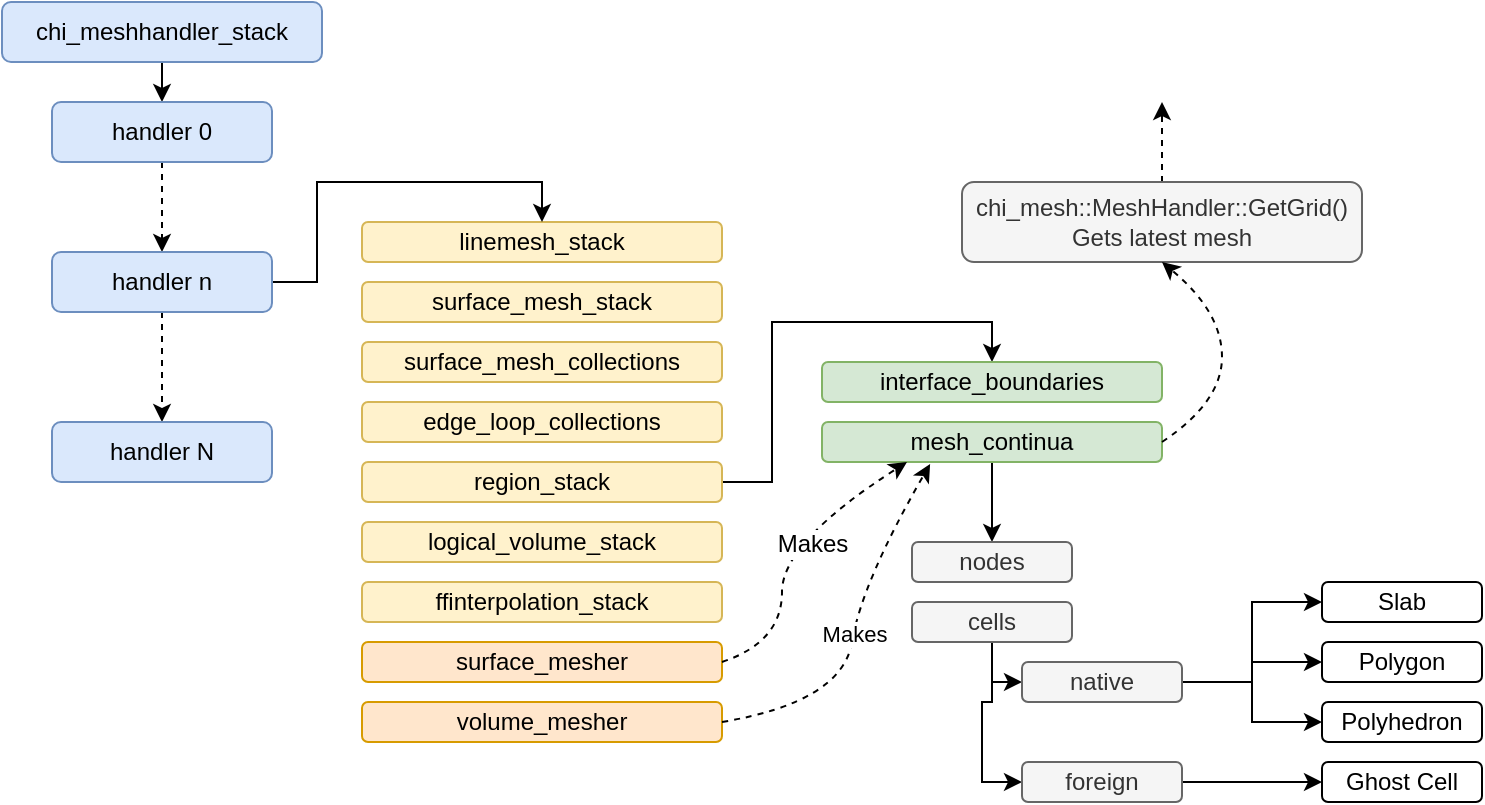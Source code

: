 <mxfile version="12.9.9" type="device"><diagram id="TG2PHbxf2ZxGfyTD6Fmd" name="Page-1"><mxGraphModel dx="1106" dy="768" grid="1" gridSize="10" guides="1" tooltips="1" connect="1" arrows="1" fold="1" page="1" pageScale="1" pageWidth="850" pageHeight="1100" math="0" shadow="0"><root><mxCell id="0"/><mxCell id="1" parent="0"/><mxCell id="spp2LCIOngh52fm9JzNg-15" style="edgeStyle=orthogonalEdgeStyle;rounded=0;orthogonalLoop=1;jettySize=auto;html=1;exitX=0.5;exitY=1;exitDx=0;exitDy=0;entryX=0.5;entryY=0;entryDx=0;entryDy=0;" parent="1" source="spp2LCIOngh52fm9JzNg-1" target="spp2LCIOngh52fm9JzNg-12" edge="1"><mxGeometry relative="1" as="geometry"/></mxCell><mxCell id="spp2LCIOngh52fm9JzNg-1" value="chi_meshhandler_stack" style="rounded=1;whiteSpace=wrap;html=1;fillColor=#dae8fc;strokeColor=#6c8ebf;" parent="1" vertex="1"><mxGeometry x="90" y="100" width="160" height="30" as="geometry"/></mxCell><mxCell id="spp2LCIOngh52fm9JzNg-2" value="surface_mesh_stack" style="rounded=1;whiteSpace=wrap;html=1;align=center;fillColor=#fff2cc;strokeColor=#d6b656;" parent="1" vertex="1"><mxGeometry x="270" y="240" width="180" height="20" as="geometry"/></mxCell><mxCell id="spp2LCIOngh52fm9JzNg-22" style="edgeStyle=orthogonalEdgeStyle;rounded=0;orthogonalLoop=1;jettySize=auto;html=1;exitX=1;exitY=0.5;exitDx=0;exitDy=0;entryX=0.5;entryY=0;entryDx=0;entryDy=0;" parent="1" source="spp2LCIOngh52fm9JzNg-3" target="spp2LCIOngh52fm9JzNg-19" edge="1"><mxGeometry relative="1" as="geometry"/></mxCell><mxCell id="spp2LCIOngh52fm9JzNg-3" value="region_stack" style="rounded=1;whiteSpace=wrap;html=1;align=center;fillColor=#fff2cc;strokeColor=#d6b656;" parent="1" vertex="1"><mxGeometry x="270" y="330" width="180" height="20" as="geometry"/></mxCell><mxCell id="spp2LCIOngh52fm9JzNg-4" value="linemesh_stack" style="rounded=1;whiteSpace=wrap;html=1;align=center;fillColor=#fff2cc;strokeColor=#d6b656;" parent="1" vertex="1"><mxGeometry x="270" y="210" width="180" height="20" as="geometry"/></mxCell><mxCell id="spp2LCIOngh52fm9JzNg-5" value="logical_volume_stack" style="rounded=1;whiteSpace=wrap;html=1;align=center;fillColor=#fff2cc;strokeColor=#d6b656;" parent="1" vertex="1"><mxGeometry x="270" y="360" width="180" height="20" as="geometry"/></mxCell><mxCell id="spp2LCIOngh52fm9JzNg-6" value="edge_loop_collections" style="rounded=1;whiteSpace=wrap;html=1;align=center;fillColor=#fff2cc;strokeColor=#d6b656;" parent="1" vertex="1"><mxGeometry x="270" y="300" width="180" height="20" as="geometry"/></mxCell><mxCell id="spp2LCIOngh52fm9JzNg-8" value="surface_mesh_collections" style="rounded=1;whiteSpace=wrap;html=1;align=center;fillColor=#fff2cc;strokeColor=#d6b656;" parent="1" vertex="1"><mxGeometry x="270" y="270" width="180" height="20" as="geometry"/></mxCell><mxCell id="spp2LCIOngh52fm9JzNg-9" value="ffinterpolation_stack" style="rounded=1;whiteSpace=wrap;html=1;align=center;fillColor=#fff2cc;strokeColor=#d6b656;" parent="1" vertex="1"><mxGeometry x="270" y="390" width="180" height="20" as="geometry"/></mxCell><mxCell id="spp2LCIOngh52fm9JzNg-10" value="surface_mesher" style="rounded=1;whiteSpace=wrap;html=1;align=center;fillColor=#ffe6cc;strokeColor=#d79b00;" parent="1" vertex="1"><mxGeometry x="270" y="420" width="180" height="20" as="geometry"/></mxCell><mxCell id="spp2LCIOngh52fm9JzNg-11" value="volume_mesher" style="rounded=1;whiteSpace=wrap;html=1;align=center;fillColor=#ffe6cc;strokeColor=#d79b00;" parent="1" vertex="1"><mxGeometry x="270" y="450" width="180" height="20" as="geometry"/></mxCell><mxCell id="spp2LCIOngh52fm9JzNg-16" style="edgeStyle=orthogonalEdgeStyle;rounded=0;orthogonalLoop=1;jettySize=auto;html=1;exitX=0.5;exitY=1;exitDx=0;exitDy=0;entryX=0.5;entryY=0;entryDx=0;entryDy=0;dashed=1;" parent="1" source="spp2LCIOngh52fm9JzNg-12" target="spp2LCIOngh52fm9JzNg-13" edge="1"><mxGeometry relative="1" as="geometry"/></mxCell><mxCell id="spp2LCIOngh52fm9JzNg-12" value="handler 0" style="rounded=1;whiteSpace=wrap;html=1;fillColor=#dae8fc;strokeColor=#6c8ebf;" parent="1" vertex="1"><mxGeometry x="115" y="150" width="110" height="30" as="geometry"/></mxCell><mxCell id="spp2LCIOngh52fm9JzNg-17" style="edgeStyle=orthogonalEdgeStyle;rounded=0;orthogonalLoop=1;jettySize=auto;html=1;exitX=0.5;exitY=1;exitDx=0;exitDy=0;dashed=1;" parent="1" source="spp2LCIOngh52fm9JzNg-13" target="spp2LCIOngh52fm9JzNg-14" edge="1"><mxGeometry relative="1" as="geometry"/></mxCell><mxCell id="spp2LCIOngh52fm9JzNg-18" style="edgeStyle=orthogonalEdgeStyle;rounded=0;orthogonalLoop=1;jettySize=auto;html=1;exitX=1;exitY=0.5;exitDx=0;exitDy=0;entryX=0.5;entryY=0;entryDx=0;entryDy=0;" parent="1" source="spp2LCIOngh52fm9JzNg-13" target="spp2LCIOngh52fm9JzNg-4" edge="1"><mxGeometry relative="1" as="geometry"/></mxCell><mxCell id="spp2LCIOngh52fm9JzNg-13" value="handler n" style="rounded=1;whiteSpace=wrap;html=1;fillColor=#dae8fc;strokeColor=#6c8ebf;" parent="1" vertex="1"><mxGeometry x="115" y="225" width="110" height="30" as="geometry"/></mxCell><mxCell id="spp2LCIOngh52fm9JzNg-14" value="handler N" style="rounded=1;whiteSpace=wrap;html=1;fillColor=#dae8fc;strokeColor=#6c8ebf;" parent="1" vertex="1"><mxGeometry x="115" y="310" width="110" height="30" as="geometry"/></mxCell><mxCell id="spp2LCIOngh52fm9JzNg-19" value="interface_boundaries" style="rounded=1;whiteSpace=wrap;html=1;align=center;fillColor=#d5e8d4;strokeColor=#82b366;" parent="1" vertex="1"><mxGeometry x="500" y="280" width="170" height="20" as="geometry"/></mxCell><mxCell id="spp2LCIOngh52fm9JzNg-29" style="edgeStyle=orthogonalEdgeStyle;rounded=0;orthogonalLoop=1;jettySize=auto;html=1;exitX=0.5;exitY=1;exitDx=0;exitDy=0;entryX=0.5;entryY=0;entryDx=0;entryDy=0;" parent="1" source="spp2LCIOngh52fm9JzNg-21" target="spp2LCIOngh52fm9JzNg-23" edge="1"><mxGeometry relative="1" as="geometry"/></mxCell><mxCell id="spp2LCIOngh52fm9JzNg-21" value="mesh_continua" style="rounded=1;whiteSpace=wrap;html=1;align=center;fillColor=#d5e8d4;strokeColor=#82b366;" parent="1" vertex="1"><mxGeometry x="500" y="310" width="170" height="20" as="geometry"/></mxCell><mxCell id="spp2LCIOngh52fm9JzNg-23" value="nodes" style="rounded=1;whiteSpace=wrap;html=1;align=center;fillColor=#f5f5f5;strokeColor=#666666;fontColor=#333333;" parent="1" vertex="1"><mxGeometry x="545" y="370" width="80" height="20" as="geometry"/></mxCell><mxCell id="spp2LCIOngh52fm9JzNg-30" style="edgeStyle=orthogonalEdgeStyle;rounded=0;orthogonalLoop=1;jettySize=auto;html=1;exitX=1;exitY=0.5;exitDx=0;exitDy=0;entryX=0;entryY=0.5;entryDx=0;entryDy=0;" parent="1" source="UEtflgb5j680KB44YVmV-1" target="spp2LCIOngh52fm9JzNg-27" edge="1"><mxGeometry relative="1" as="geometry"/></mxCell><mxCell id="spp2LCIOngh52fm9JzNg-31" style="edgeStyle=orthogonalEdgeStyle;rounded=0;orthogonalLoop=1;jettySize=auto;html=1;exitX=1;exitY=0.5;exitDx=0;exitDy=0;entryX=0;entryY=0.5;entryDx=0;entryDy=0;" parent="1" source="UEtflgb5j680KB44YVmV-1" target="spp2LCIOngh52fm9JzNg-26" edge="1"><mxGeometry relative="1" as="geometry"/></mxCell><mxCell id="spp2LCIOngh52fm9JzNg-32" style="edgeStyle=orthogonalEdgeStyle;rounded=0;orthogonalLoop=1;jettySize=auto;html=1;exitX=1;exitY=0.5;exitDx=0;exitDy=0;entryX=0;entryY=0.5;entryDx=0;entryDy=0;" parent="1" source="UEtflgb5j680KB44YVmV-1" target="spp2LCIOngh52fm9JzNg-28" edge="1"><mxGeometry relative="1" as="geometry"/></mxCell><mxCell id="UEtflgb5j680KB44YVmV-5" style="edgeStyle=orthogonalEdgeStyle;rounded=0;orthogonalLoop=1;jettySize=auto;html=1;exitX=0.5;exitY=1;exitDx=0;exitDy=0;entryX=0;entryY=0.5;entryDx=0;entryDy=0;" edge="1" parent="1" source="spp2LCIOngh52fm9JzNg-24" target="UEtflgb5j680KB44YVmV-1"><mxGeometry relative="1" as="geometry"><Array as="points"><mxPoint x="585" y="440"/></Array></mxGeometry></mxCell><mxCell id="UEtflgb5j680KB44YVmV-6" style="edgeStyle=orthogonalEdgeStyle;rounded=0;orthogonalLoop=1;jettySize=auto;html=1;exitX=0.5;exitY=1;exitDx=0;exitDy=0;entryX=0;entryY=0.5;entryDx=0;entryDy=0;" edge="1" parent="1" source="spp2LCIOngh52fm9JzNg-24" target="UEtflgb5j680KB44YVmV-2"><mxGeometry relative="1" as="geometry"/></mxCell><mxCell id="spp2LCIOngh52fm9JzNg-24" value="cells" style="rounded=1;whiteSpace=wrap;html=1;align=center;fillColor=#f5f5f5;strokeColor=#666666;fontColor=#333333;" parent="1" vertex="1"><mxGeometry x="545" y="400" width="80" height="20" as="geometry"/></mxCell><mxCell id="spp2LCIOngh52fm9JzNg-26" value="Slab" style="rounded=1;whiteSpace=wrap;html=1;align=center;" parent="1" vertex="1"><mxGeometry x="750" y="390" width="80" height="20" as="geometry"/></mxCell><mxCell id="spp2LCIOngh52fm9JzNg-27" value="Polygon" style="rounded=1;whiteSpace=wrap;html=1;align=center;" parent="1" vertex="1"><mxGeometry x="750" y="420" width="80" height="20" as="geometry"/></mxCell><mxCell id="spp2LCIOngh52fm9JzNg-28" value="Polyhedron" style="rounded=1;whiteSpace=wrap;html=1;align=center;" parent="1" vertex="1"><mxGeometry x="750" y="450" width="80" height="20" as="geometry"/></mxCell><mxCell id="spp2LCIOngh52fm9JzNg-33" value="" style="curved=1;endArrow=classic;html=1;exitX=1;exitY=0.5;exitDx=0;exitDy=0;entryX=0.25;entryY=1;entryDx=0;entryDy=0;dashed=1;" parent="1" source="spp2LCIOngh52fm9JzNg-10" target="spp2LCIOngh52fm9JzNg-21" edge="1"><mxGeometry width="50" height="50" relative="1" as="geometry"><mxPoint x="480" y="420" as="sourcePoint"/><mxPoint x="530" y="370" as="targetPoint"/><Array as="points"><mxPoint x="480" y="420"/><mxPoint x="480" y="370"/></Array></mxGeometry></mxCell><mxCell id="spp2LCIOngh52fm9JzNg-34" value="Makes" style="text;html=1;align=center;verticalAlign=middle;resizable=0;points=[];labelBackgroundColor=#ffffff;" parent="spp2LCIOngh52fm9JzNg-33" vertex="1" connectable="0"><mxGeometry x="0.203" y="-9" relative="1" as="geometry"><mxPoint as="offset"/></mxGeometry></mxCell><mxCell id="spp2LCIOngh52fm9JzNg-35" value="Makes" style="curved=1;endArrow=classic;html=1;dashed=1;exitX=1;exitY=0.5;exitDx=0;exitDy=0;entryX=0.318;entryY=1.05;entryDx=0;entryDy=0;entryPerimeter=0;" parent="1" source="spp2LCIOngh52fm9JzNg-11" target="spp2LCIOngh52fm9JzNg-21" edge="1"><mxGeometry width="50" height="50" relative="1" as="geometry"><mxPoint x="490" y="440" as="sourcePoint"/><mxPoint x="540" y="330" as="targetPoint"/><Array as="points"><mxPoint x="510" y="450"/><mxPoint x="520" y="390"/></Array></mxGeometry></mxCell><mxCell id="spp2LCIOngh52fm9JzNg-38" style="edgeStyle=orthogonalEdgeStyle;rounded=0;orthogonalLoop=1;jettySize=auto;html=1;exitX=0.5;exitY=0;exitDx=0;exitDy=0;dashed=1;" parent="1" source="spp2LCIOngh52fm9JzNg-36" edge="1"><mxGeometry relative="1" as="geometry"><mxPoint x="670" y="150" as="targetPoint"/></mxGeometry></mxCell><mxCell id="spp2LCIOngh52fm9JzNg-36" value="chi_mesh::MeshHandler::GetGrid()&lt;br&gt;Gets latest mesh" style="rounded=1;whiteSpace=wrap;html=1;align=center;fillColor=#f5f5f5;strokeColor=#666666;fontColor=#333333;" parent="1" vertex="1"><mxGeometry x="570" y="190" width="200" height="40" as="geometry"/></mxCell><mxCell id="spp2LCIOngh52fm9JzNg-37" value="" style="curved=1;endArrow=classic;html=1;dashed=1;exitX=1;exitY=0.5;exitDx=0;exitDy=0;entryX=0.5;entryY=1;entryDx=0;entryDy=0;" parent="1" source="spp2LCIOngh52fm9JzNg-21" target="spp2LCIOngh52fm9JzNg-36" edge="1"><mxGeometry width="50" height="50" relative="1" as="geometry"><mxPoint x="700" y="305" as="sourcePoint"/><mxPoint x="750" y="255" as="targetPoint"/><Array as="points"><mxPoint x="700" y="300"/><mxPoint x="700" y="255"/></Array></mxGeometry></mxCell><mxCell id="UEtflgb5j680KB44YVmV-1" value="native" style="rounded=1;whiteSpace=wrap;html=1;align=center;fillColor=#f5f5f5;strokeColor=#666666;fontColor=#333333;" vertex="1" parent="1"><mxGeometry x="600" y="430" width="80" height="20" as="geometry"/></mxCell><mxCell id="UEtflgb5j680KB44YVmV-4" style="edgeStyle=orthogonalEdgeStyle;rounded=0;orthogonalLoop=1;jettySize=auto;html=1;exitX=1;exitY=0.5;exitDx=0;exitDy=0;entryX=0;entryY=0.5;entryDx=0;entryDy=0;" edge="1" parent="1" source="UEtflgb5j680KB44YVmV-2" target="UEtflgb5j680KB44YVmV-3"><mxGeometry relative="1" as="geometry"/></mxCell><mxCell id="UEtflgb5j680KB44YVmV-2" value="foreign" style="rounded=1;whiteSpace=wrap;html=1;align=center;fillColor=#f5f5f5;strokeColor=#666666;fontColor=#333333;" vertex="1" parent="1"><mxGeometry x="600" y="480" width="80" height="20" as="geometry"/></mxCell><mxCell id="UEtflgb5j680KB44YVmV-3" value="Ghost Cell" style="rounded=1;whiteSpace=wrap;html=1;align=center;" vertex="1" parent="1"><mxGeometry x="750" y="480" width="80" height="20" as="geometry"/></mxCell></root></mxGraphModel></diagram></mxfile>